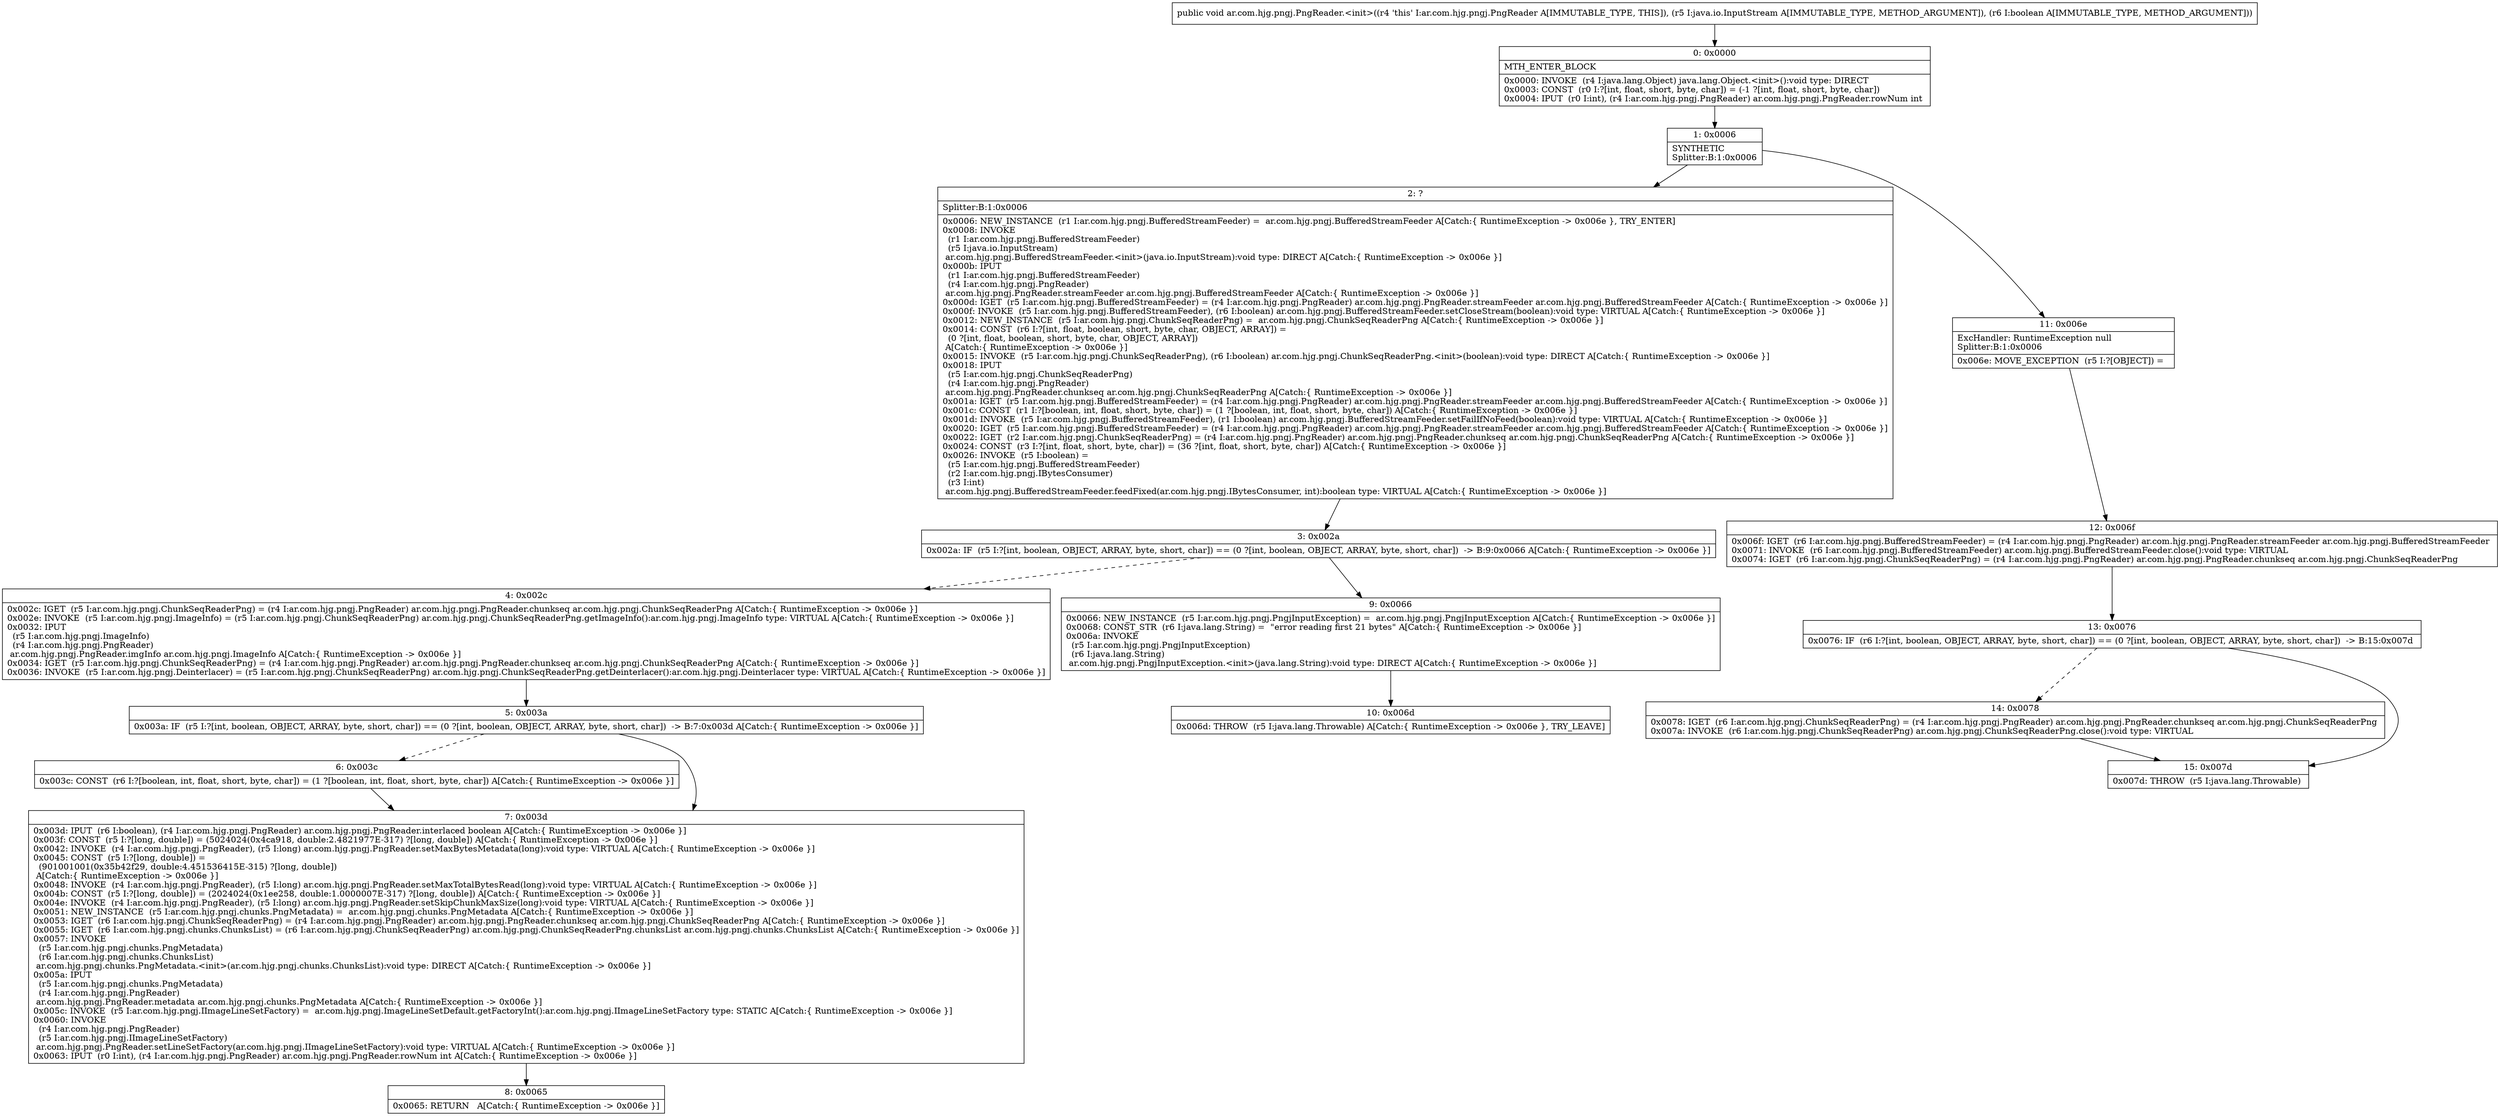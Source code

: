 digraph "CFG forar.com.hjg.pngj.PngReader.\<init\>(Ljava\/io\/InputStream;Z)V" {
Node_0 [shape=record,label="{0\:\ 0x0000|MTH_ENTER_BLOCK\l|0x0000: INVOKE  (r4 I:java.lang.Object) java.lang.Object.\<init\>():void type: DIRECT \l0x0003: CONST  (r0 I:?[int, float, short, byte, char]) = (\-1 ?[int, float, short, byte, char]) \l0x0004: IPUT  (r0 I:int), (r4 I:ar.com.hjg.pngj.PngReader) ar.com.hjg.pngj.PngReader.rowNum int \l}"];
Node_1 [shape=record,label="{1\:\ 0x0006|SYNTHETIC\lSplitter:B:1:0x0006\l}"];
Node_2 [shape=record,label="{2\:\ ?|Splitter:B:1:0x0006\l|0x0006: NEW_INSTANCE  (r1 I:ar.com.hjg.pngj.BufferedStreamFeeder) =  ar.com.hjg.pngj.BufferedStreamFeeder A[Catch:\{ RuntimeException \-\> 0x006e \}, TRY_ENTER]\l0x0008: INVOKE  \l  (r1 I:ar.com.hjg.pngj.BufferedStreamFeeder)\l  (r5 I:java.io.InputStream)\l ar.com.hjg.pngj.BufferedStreamFeeder.\<init\>(java.io.InputStream):void type: DIRECT A[Catch:\{ RuntimeException \-\> 0x006e \}]\l0x000b: IPUT  \l  (r1 I:ar.com.hjg.pngj.BufferedStreamFeeder)\l  (r4 I:ar.com.hjg.pngj.PngReader)\l ar.com.hjg.pngj.PngReader.streamFeeder ar.com.hjg.pngj.BufferedStreamFeeder A[Catch:\{ RuntimeException \-\> 0x006e \}]\l0x000d: IGET  (r5 I:ar.com.hjg.pngj.BufferedStreamFeeder) = (r4 I:ar.com.hjg.pngj.PngReader) ar.com.hjg.pngj.PngReader.streamFeeder ar.com.hjg.pngj.BufferedStreamFeeder A[Catch:\{ RuntimeException \-\> 0x006e \}]\l0x000f: INVOKE  (r5 I:ar.com.hjg.pngj.BufferedStreamFeeder), (r6 I:boolean) ar.com.hjg.pngj.BufferedStreamFeeder.setCloseStream(boolean):void type: VIRTUAL A[Catch:\{ RuntimeException \-\> 0x006e \}]\l0x0012: NEW_INSTANCE  (r5 I:ar.com.hjg.pngj.ChunkSeqReaderPng) =  ar.com.hjg.pngj.ChunkSeqReaderPng A[Catch:\{ RuntimeException \-\> 0x006e \}]\l0x0014: CONST  (r6 I:?[int, float, boolean, short, byte, char, OBJECT, ARRAY]) = \l  (0 ?[int, float, boolean, short, byte, char, OBJECT, ARRAY])\l A[Catch:\{ RuntimeException \-\> 0x006e \}]\l0x0015: INVOKE  (r5 I:ar.com.hjg.pngj.ChunkSeqReaderPng), (r6 I:boolean) ar.com.hjg.pngj.ChunkSeqReaderPng.\<init\>(boolean):void type: DIRECT A[Catch:\{ RuntimeException \-\> 0x006e \}]\l0x0018: IPUT  \l  (r5 I:ar.com.hjg.pngj.ChunkSeqReaderPng)\l  (r4 I:ar.com.hjg.pngj.PngReader)\l ar.com.hjg.pngj.PngReader.chunkseq ar.com.hjg.pngj.ChunkSeqReaderPng A[Catch:\{ RuntimeException \-\> 0x006e \}]\l0x001a: IGET  (r5 I:ar.com.hjg.pngj.BufferedStreamFeeder) = (r4 I:ar.com.hjg.pngj.PngReader) ar.com.hjg.pngj.PngReader.streamFeeder ar.com.hjg.pngj.BufferedStreamFeeder A[Catch:\{ RuntimeException \-\> 0x006e \}]\l0x001c: CONST  (r1 I:?[boolean, int, float, short, byte, char]) = (1 ?[boolean, int, float, short, byte, char]) A[Catch:\{ RuntimeException \-\> 0x006e \}]\l0x001d: INVOKE  (r5 I:ar.com.hjg.pngj.BufferedStreamFeeder), (r1 I:boolean) ar.com.hjg.pngj.BufferedStreamFeeder.setFailIfNoFeed(boolean):void type: VIRTUAL A[Catch:\{ RuntimeException \-\> 0x006e \}]\l0x0020: IGET  (r5 I:ar.com.hjg.pngj.BufferedStreamFeeder) = (r4 I:ar.com.hjg.pngj.PngReader) ar.com.hjg.pngj.PngReader.streamFeeder ar.com.hjg.pngj.BufferedStreamFeeder A[Catch:\{ RuntimeException \-\> 0x006e \}]\l0x0022: IGET  (r2 I:ar.com.hjg.pngj.ChunkSeqReaderPng) = (r4 I:ar.com.hjg.pngj.PngReader) ar.com.hjg.pngj.PngReader.chunkseq ar.com.hjg.pngj.ChunkSeqReaderPng A[Catch:\{ RuntimeException \-\> 0x006e \}]\l0x0024: CONST  (r3 I:?[int, float, short, byte, char]) = (36 ?[int, float, short, byte, char]) A[Catch:\{ RuntimeException \-\> 0x006e \}]\l0x0026: INVOKE  (r5 I:boolean) = \l  (r5 I:ar.com.hjg.pngj.BufferedStreamFeeder)\l  (r2 I:ar.com.hjg.pngj.IBytesConsumer)\l  (r3 I:int)\l ar.com.hjg.pngj.BufferedStreamFeeder.feedFixed(ar.com.hjg.pngj.IBytesConsumer, int):boolean type: VIRTUAL A[Catch:\{ RuntimeException \-\> 0x006e \}]\l}"];
Node_3 [shape=record,label="{3\:\ 0x002a|0x002a: IF  (r5 I:?[int, boolean, OBJECT, ARRAY, byte, short, char]) == (0 ?[int, boolean, OBJECT, ARRAY, byte, short, char])  \-\> B:9:0x0066 A[Catch:\{ RuntimeException \-\> 0x006e \}]\l}"];
Node_4 [shape=record,label="{4\:\ 0x002c|0x002c: IGET  (r5 I:ar.com.hjg.pngj.ChunkSeqReaderPng) = (r4 I:ar.com.hjg.pngj.PngReader) ar.com.hjg.pngj.PngReader.chunkseq ar.com.hjg.pngj.ChunkSeqReaderPng A[Catch:\{ RuntimeException \-\> 0x006e \}]\l0x002e: INVOKE  (r5 I:ar.com.hjg.pngj.ImageInfo) = (r5 I:ar.com.hjg.pngj.ChunkSeqReaderPng) ar.com.hjg.pngj.ChunkSeqReaderPng.getImageInfo():ar.com.hjg.pngj.ImageInfo type: VIRTUAL A[Catch:\{ RuntimeException \-\> 0x006e \}]\l0x0032: IPUT  \l  (r5 I:ar.com.hjg.pngj.ImageInfo)\l  (r4 I:ar.com.hjg.pngj.PngReader)\l ar.com.hjg.pngj.PngReader.imgInfo ar.com.hjg.pngj.ImageInfo A[Catch:\{ RuntimeException \-\> 0x006e \}]\l0x0034: IGET  (r5 I:ar.com.hjg.pngj.ChunkSeqReaderPng) = (r4 I:ar.com.hjg.pngj.PngReader) ar.com.hjg.pngj.PngReader.chunkseq ar.com.hjg.pngj.ChunkSeqReaderPng A[Catch:\{ RuntimeException \-\> 0x006e \}]\l0x0036: INVOKE  (r5 I:ar.com.hjg.pngj.Deinterlacer) = (r5 I:ar.com.hjg.pngj.ChunkSeqReaderPng) ar.com.hjg.pngj.ChunkSeqReaderPng.getDeinterlacer():ar.com.hjg.pngj.Deinterlacer type: VIRTUAL A[Catch:\{ RuntimeException \-\> 0x006e \}]\l}"];
Node_5 [shape=record,label="{5\:\ 0x003a|0x003a: IF  (r5 I:?[int, boolean, OBJECT, ARRAY, byte, short, char]) == (0 ?[int, boolean, OBJECT, ARRAY, byte, short, char])  \-\> B:7:0x003d A[Catch:\{ RuntimeException \-\> 0x006e \}]\l}"];
Node_6 [shape=record,label="{6\:\ 0x003c|0x003c: CONST  (r6 I:?[boolean, int, float, short, byte, char]) = (1 ?[boolean, int, float, short, byte, char]) A[Catch:\{ RuntimeException \-\> 0x006e \}]\l}"];
Node_7 [shape=record,label="{7\:\ 0x003d|0x003d: IPUT  (r6 I:boolean), (r4 I:ar.com.hjg.pngj.PngReader) ar.com.hjg.pngj.PngReader.interlaced boolean A[Catch:\{ RuntimeException \-\> 0x006e \}]\l0x003f: CONST  (r5 I:?[long, double]) = (5024024(0x4ca918, double:2.4821977E\-317) ?[long, double]) A[Catch:\{ RuntimeException \-\> 0x006e \}]\l0x0042: INVOKE  (r4 I:ar.com.hjg.pngj.PngReader), (r5 I:long) ar.com.hjg.pngj.PngReader.setMaxBytesMetadata(long):void type: VIRTUAL A[Catch:\{ RuntimeException \-\> 0x006e \}]\l0x0045: CONST  (r5 I:?[long, double]) = \l  (901001001(0x35b42f29, double:4.451536415E\-315) ?[long, double])\l A[Catch:\{ RuntimeException \-\> 0x006e \}]\l0x0048: INVOKE  (r4 I:ar.com.hjg.pngj.PngReader), (r5 I:long) ar.com.hjg.pngj.PngReader.setMaxTotalBytesRead(long):void type: VIRTUAL A[Catch:\{ RuntimeException \-\> 0x006e \}]\l0x004b: CONST  (r5 I:?[long, double]) = (2024024(0x1ee258, double:1.0000007E\-317) ?[long, double]) A[Catch:\{ RuntimeException \-\> 0x006e \}]\l0x004e: INVOKE  (r4 I:ar.com.hjg.pngj.PngReader), (r5 I:long) ar.com.hjg.pngj.PngReader.setSkipChunkMaxSize(long):void type: VIRTUAL A[Catch:\{ RuntimeException \-\> 0x006e \}]\l0x0051: NEW_INSTANCE  (r5 I:ar.com.hjg.pngj.chunks.PngMetadata) =  ar.com.hjg.pngj.chunks.PngMetadata A[Catch:\{ RuntimeException \-\> 0x006e \}]\l0x0053: IGET  (r6 I:ar.com.hjg.pngj.ChunkSeqReaderPng) = (r4 I:ar.com.hjg.pngj.PngReader) ar.com.hjg.pngj.PngReader.chunkseq ar.com.hjg.pngj.ChunkSeqReaderPng A[Catch:\{ RuntimeException \-\> 0x006e \}]\l0x0055: IGET  (r6 I:ar.com.hjg.pngj.chunks.ChunksList) = (r6 I:ar.com.hjg.pngj.ChunkSeqReaderPng) ar.com.hjg.pngj.ChunkSeqReaderPng.chunksList ar.com.hjg.pngj.chunks.ChunksList A[Catch:\{ RuntimeException \-\> 0x006e \}]\l0x0057: INVOKE  \l  (r5 I:ar.com.hjg.pngj.chunks.PngMetadata)\l  (r6 I:ar.com.hjg.pngj.chunks.ChunksList)\l ar.com.hjg.pngj.chunks.PngMetadata.\<init\>(ar.com.hjg.pngj.chunks.ChunksList):void type: DIRECT A[Catch:\{ RuntimeException \-\> 0x006e \}]\l0x005a: IPUT  \l  (r5 I:ar.com.hjg.pngj.chunks.PngMetadata)\l  (r4 I:ar.com.hjg.pngj.PngReader)\l ar.com.hjg.pngj.PngReader.metadata ar.com.hjg.pngj.chunks.PngMetadata A[Catch:\{ RuntimeException \-\> 0x006e \}]\l0x005c: INVOKE  (r5 I:ar.com.hjg.pngj.IImageLineSetFactory) =  ar.com.hjg.pngj.ImageLineSetDefault.getFactoryInt():ar.com.hjg.pngj.IImageLineSetFactory type: STATIC A[Catch:\{ RuntimeException \-\> 0x006e \}]\l0x0060: INVOKE  \l  (r4 I:ar.com.hjg.pngj.PngReader)\l  (r5 I:ar.com.hjg.pngj.IImageLineSetFactory)\l ar.com.hjg.pngj.PngReader.setLineSetFactory(ar.com.hjg.pngj.IImageLineSetFactory):void type: VIRTUAL A[Catch:\{ RuntimeException \-\> 0x006e \}]\l0x0063: IPUT  (r0 I:int), (r4 I:ar.com.hjg.pngj.PngReader) ar.com.hjg.pngj.PngReader.rowNum int A[Catch:\{ RuntimeException \-\> 0x006e \}]\l}"];
Node_8 [shape=record,label="{8\:\ 0x0065|0x0065: RETURN   A[Catch:\{ RuntimeException \-\> 0x006e \}]\l}"];
Node_9 [shape=record,label="{9\:\ 0x0066|0x0066: NEW_INSTANCE  (r5 I:ar.com.hjg.pngj.PngjInputException) =  ar.com.hjg.pngj.PngjInputException A[Catch:\{ RuntimeException \-\> 0x006e \}]\l0x0068: CONST_STR  (r6 I:java.lang.String) =  \"error reading first 21 bytes\" A[Catch:\{ RuntimeException \-\> 0x006e \}]\l0x006a: INVOKE  \l  (r5 I:ar.com.hjg.pngj.PngjInputException)\l  (r6 I:java.lang.String)\l ar.com.hjg.pngj.PngjInputException.\<init\>(java.lang.String):void type: DIRECT A[Catch:\{ RuntimeException \-\> 0x006e \}]\l}"];
Node_10 [shape=record,label="{10\:\ 0x006d|0x006d: THROW  (r5 I:java.lang.Throwable) A[Catch:\{ RuntimeException \-\> 0x006e \}, TRY_LEAVE]\l}"];
Node_11 [shape=record,label="{11\:\ 0x006e|ExcHandler: RuntimeException null\lSplitter:B:1:0x0006\l|0x006e: MOVE_EXCEPTION  (r5 I:?[OBJECT]) =  \l}"];
Node_12 [shape=record,label="{12\:\ 0x006f|0x006f: IGET  (r6 I:ar.com.hjg.pngj.BufferedStreamFeeder) = (r4 I:ar.com.hjg.pngj.PngReader) ar.com.hjg.pngj.PngReader.streamFeeder ar.com.hjg.pngj.BufferedStreamFeeder \l0x0071: INVOKE  (r6 I:ar.com.hjg.pngj.BufferedStreamFeeder) ar.com.hjg.pngj.BufferedStreamFeeder.close():void type: VIRTUAL \l0x0074: IGET  (r6 I:ar.com.hjg.pngj.ChunkSeqReaderPng) = (r4 I:ar.com.hjg.pngj.PngReader) ar.com.hjg.pngj.PngReader.chunkseq ar.com.hjg.pngj.ChunkSeqReaderPng \l}"];
Node_13 [shape=record,label="{13\:\ 0x0076|0x0076: IF  (r6 I:?[int, boolean, OBJECT, ARRAY, byte, short, char]) == (0 ?[int, boolean, OBJECT, ARRAY, byte, short, char])  \-\> B:15:0x007d \l}"];
Node_14 [shape=record,label="{14\:\ 0x0078|0x0078: IGET  (r6 I:ar.com.hjg.pngj.ChunkSeqReaderPng) = (r4 I:ar.com.hjg.pngj.PngReader) ar.com.hjg.pngj.PngReader.chunkseq ar.com.hjg.pngj.ChunkSeqReaderPng \l0x007a: INVOKE  (r6 I:ar.com.hjg.pngj.ChunkSeqReaderPng) ar.com.hjg.pngj.ChunkSeqReaderPng.close():void type: VIRTUAL \l}"];
Node_15 [shape=record,label="{15\:\ 0x007d|0x007d: THROW  (r5 I:java.lang.Throwable) \l}"];
MethodNode[shape=record,label="{public void ar.com.hjg.pngj.PngReader.\<init\>((r4 'this' I:ar.com.hjg.pngj.PngReader A[IMMUTABLE_TYPE, THIS]), (r5 I:java.io.InputStream A[IMMUTABLE_TYPE, METHOD_ARGUMENT]), (r6 I:boolean A[IMMUTABLE_TYPE, METHOD_ARGUMENT])) }"];
MethodNode -> Node_0;
Node_0 -> Node_1;
Node_1 -> Node_2;
Node_1 -> Node_11;
Node_2 -> Node_3;
Node_3 -> Node_4[style=dashed];
Node_3 -> Node_9;
Node_4 -> Node_5;
Node_5 -> Node_6[style=dashed];
Node_5 -> Node_7;
Node_6 -> Node_7;
Node_7 -> Node_8;
Node_9 -> Node_10;
Node_11 -> Node_12;
Node_12 -> Node_13;
Node_13 -> Node_14[style=dashed];
Node_13 -> Node_15;
Node_14 -> Node_15;
}

